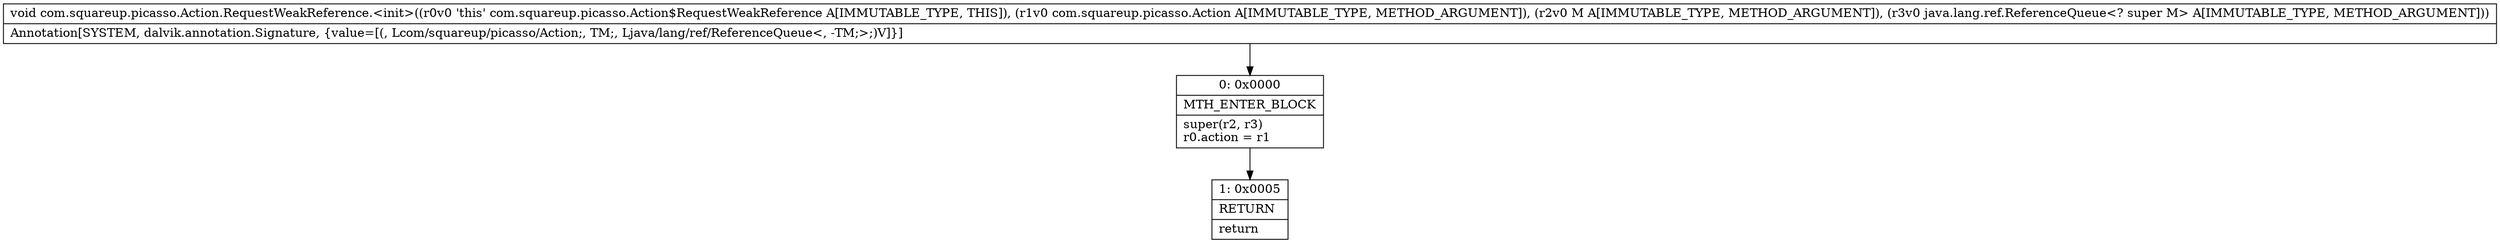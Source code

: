 digraph "CFG forcom.squareup.picasso.Action.RequestWeakReference.\<init\>(Lcom\/squareup\/picasso\/Action;Ljava\/lang\/Object;Ljava\/lang\/ref\/ReferenceQueue;)V" {
Node_0 [shape=record,label="{0\:\ 0x0000|MTH_ENTER_BLOCK\l|super(r2, r3)\lr0.action = r1\l}"];
Node_1 [shape=record,label="{1\:\ 0x0005|RETURN\l|return\l}"];
MethodNode[shape=record,label="{void com.squareup.picasso.Action.RequestWeakReference.\<init\>((r0v0 'this' com.squareup.picasso.Action$RequestWeakReference A[IMMUTABLE_TYPE, THIS]), (r1v0 com.squareup.picasso.Action A[IMMUTABLE_TYPE, METHOD_ARGUMENT]), (r2v0 M A[IMMUTABLE_TYPE, METHOD_ARGUMENT]), (r3v0 java.lang.ref.ReferenceQueue\<? super M\> A[IMMUTABLE_TYPE, METHOD_ARGUMENT]))  | Annotation[SYSTEM, dalvik.annotation.Signature, \{value=[(, Lcom\/squareup\/picasso\/Action;, TM;, Ljava\/lang\/ref\/ReferenceQueue\<, \-TM;\>;)V]\}]\l}"];
MethodNode -> Node_0;
Node_0 -> Node_1;
}

